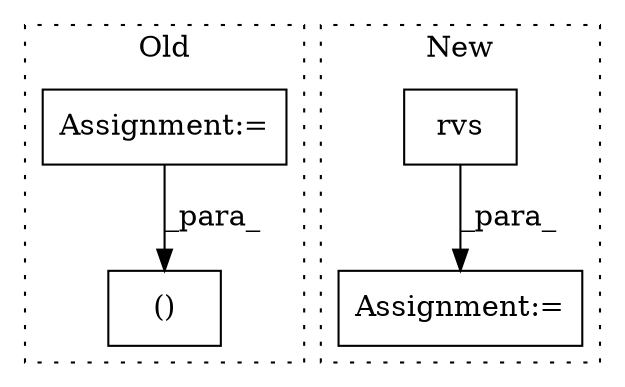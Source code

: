 digraph G {
subgraph cluster0 {
1 [label="()" a="106" s="1197" l="17" shape="box"];
4 [label="Assignment:=" a="7" s="1047" l="2" shape="box"];
label = "Old";
style="dotted";
}
subgraph cluster1 {
2 [label="rvs" a="32" s="2068,2084" l="4,1" shape="box"];
3 [label="Assignment:=" a="7" s="2045" l="1" shape="box"];
label = "New";
style="dotted";
}
2 -> 3 [label="_para_"];
4 -> 1 [label="_para_"];
}